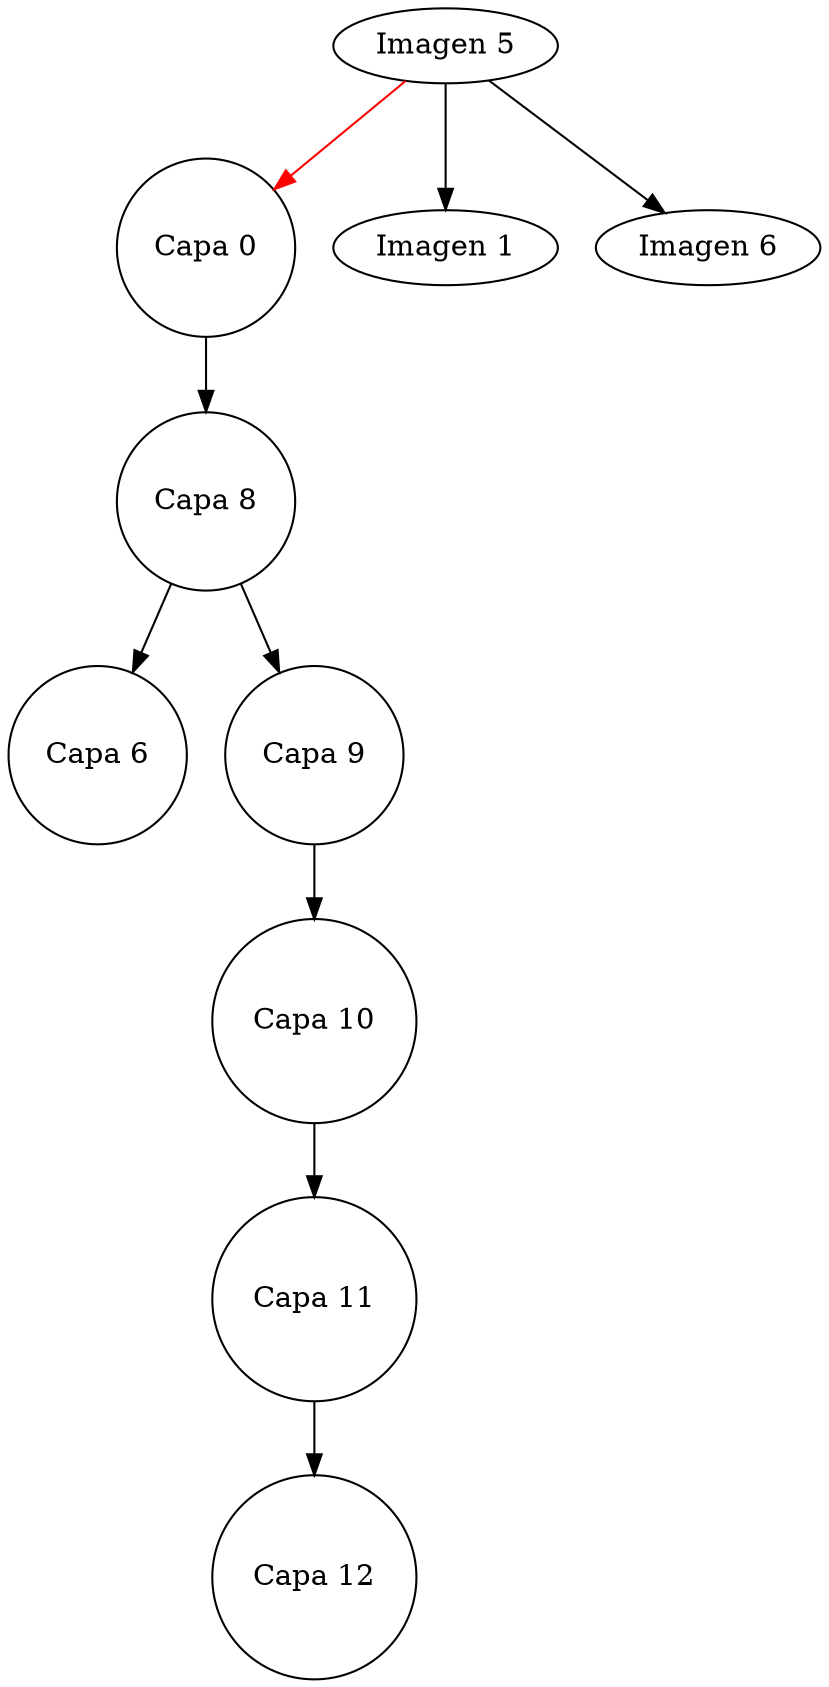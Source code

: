  digraph ALV_BB {
5[label="Imagen 5"]
 subgraph capas {
 node [shape=circle];
"Capa0" [label="Capa 0"]
"Capa0" -> "Capa8"
"Capa8" [label="Capa 8"]
"Capa8" -> "Capa6"
"Capa6" [label="Capa 6"]
"Capa8" -> "Capa9"
"Capa9" [label="Capa 9"]
"Capa9" -> "Capa10"
"Capa10" [label="Capa 10"]
"Capa10" -> "Capa11"
"Capa11" [label="Capa 11"]
"Capa11" -> "Capa12"
"Capa12" [label="Capa 12"]
 }
5 -> "Capa0" [color=red];
           5  ->            1
1[label="Imagen 1"]
           5  ->            6
6[label="Imagen 6"]
 }
